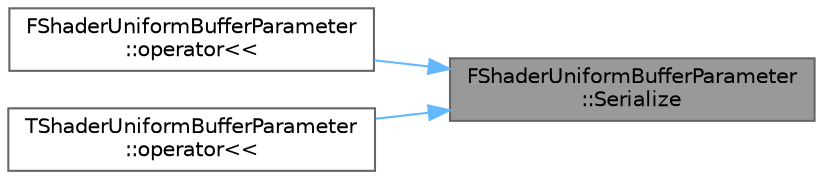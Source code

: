 digraph "FShaderUniformBufferParameter::Serialize"
{
 // INTERACTIVE_SVG=YES
 // LATEX_PDF_SIZE
  bgcolor="transparent";
  edge [fontname=Helvetica,fontsize=10,labelfontname=Helvetica,labelfontsize=10];
  node [fontname=Helvetica,fontsize=10,shape=box,height=0.2,width=0.4];
  rankdir="RL";
  Node1 [id="Node000001",label="FShaderUniformBufferParameter\l::Serialize",height=0.2,width=0.4,color="gray40", fillcolor="grey60", style="filled", fontcolor="black",tooltip=" "];
  Node1 -> Node2 [id="edge1_Node000001_Node000002",dir="back",color="steelblue1",style="solid",tooltip=" "];
  Node2 [id="Node000002",label="FShaderUniformBufferParameter\l::operator\<\<",height=0.2,width=0.4,color="grey40", fillcolor="white", style="filled",URL="$d2/dc2/classFShaderUniformBufferParameter.html#a084bb29cc4df07096a2f67b3ccd04b65",tooltip=" "];
  Node1 -> Node3 [id="edge2_Node000001_Node000003",dir="back",color="steelblue1",style="solid",tooltip=" "];
  Node3 [id="Node000003",label="TShaderUniformBufferParameter\l::operator\<\<",height=0.2,width=0.4,color="grey40", fillcolor="white", style="filled",URL="$dd/d1e/classTShaderUniformBufferParameter.html#a528e924a4c336cd075f490474f383fb9",tooltip=" "];
}
